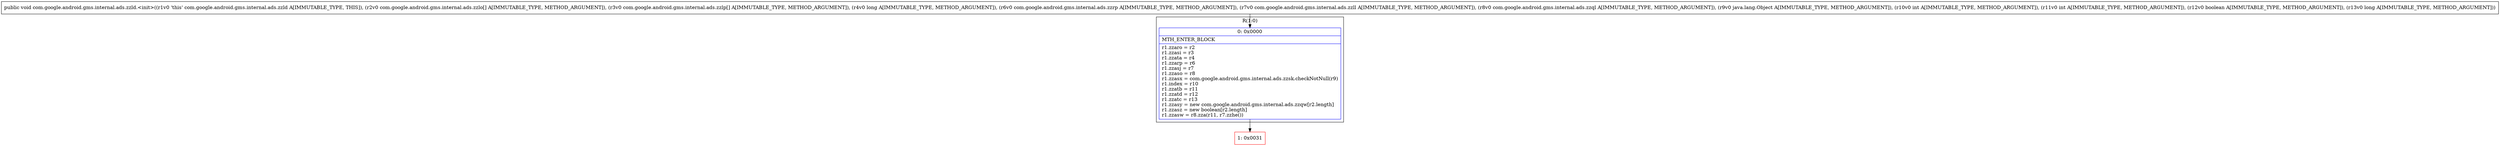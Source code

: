 digraph "CFG forcom.google.android.gms.internal.ads.zzld.\<init\>([Lcom\/google\/android\/gms\/internal\/ads\/zzlo;[Lcom\/google\/android\/gms\/internal\/ads\/zzlp;JLcom\/google\/android\/gms\/internal\/ads\/zzrp;Lcom\/google\/android\/gms\/internal\/ads\/zzll;Lcom\/google\/android\/gms\/internal\/ads\/zzql;Ljava\/lang\/Object;IIZJ)V" {
subgraph cluster_Region_1749856620 {
label = "R(1:0)";
node [shape=record,color=blue];
Node_0 [shape=record,label="{0\:\ 0x0000|MTH_ENTER_BLOCK\l|r1.zzaro = r2\lr1.zzasi = r3\lr1.zzata = r4\lr1.zzarp = r6\lr1.zzasj = r7\lr1.zzaso = r8\lr1.zzasx = com.google.android.gms.internal.ads.zzsk.checkNotNull(r9)\lr1.index = r10\lr1.zzatb = r11\lr1.zzatd = r12\lr1.zzatc = r13\lr1.zzasy = new com.google.android.gms.internal.ads.zzqw[r2.length]\lr1.zzasz = new boolean[r2.length]\lr1.zzasw = r8.zza(r11, r7.zzhe())\l}"];
}
Node_1 [shape=record,color=red,label="{1\:\ 0x0031}"];
MethodNode[shape=record,label="{public void com.google.android.gms.internal.ads.zzld.\<init\>((r1v0 'this' com.google.android.gms.internal.ads.zzld A[IMMUTABLE_TYPE, THIS]), (r2v0 com.google.android.gms.internal.ads.zzlo[] A[IMMUTABLE_TYPE, METHOD_ARGUMENT]), (r3v0 com.google.android.gms.internal.ads.zzlp[] A[IMMUTABLE_TYPE, METHOD_ARGUMENT]), (r4v0 long A[IMMUTABLE_TYPE, METHOD_ARGUMENT]), (r6v0 com.google.android.gms.internal.ads.zzrp A[IMMUTABLE_TYPE, METHOD_ARGUMENT]), (r7v0 com.google.android.gms.internal.ads.zzll A[IMMUTABLE_TYPE, METHOD_ARGUMENT]), (r8v0 com.google.android.gms.internal.ads.zzql A[IMMUTABLE_TYPE, METHOD_ARGUMENT]), (r9v0 java.lang.Object A[IMMUTABLE_TYPE, METHOD_ARGUMENT]), (r10v0 int A[IMMUTABLE_TYPE, METHOD_ARGUMENT]), (r11v0 int A[IMMUTABLE_TYPE, METHOD_ARGUMENT]), (r12v0 boolean A[IMMUTABLE_TYPE, METHOD_ARGUMENT]), (r13v0 long A[IMMUTABLE_TYPE, METHOD_ARGUMENT])) }"];
MethodNode -> Node_0;
Node_0 -> Node_1;
}

